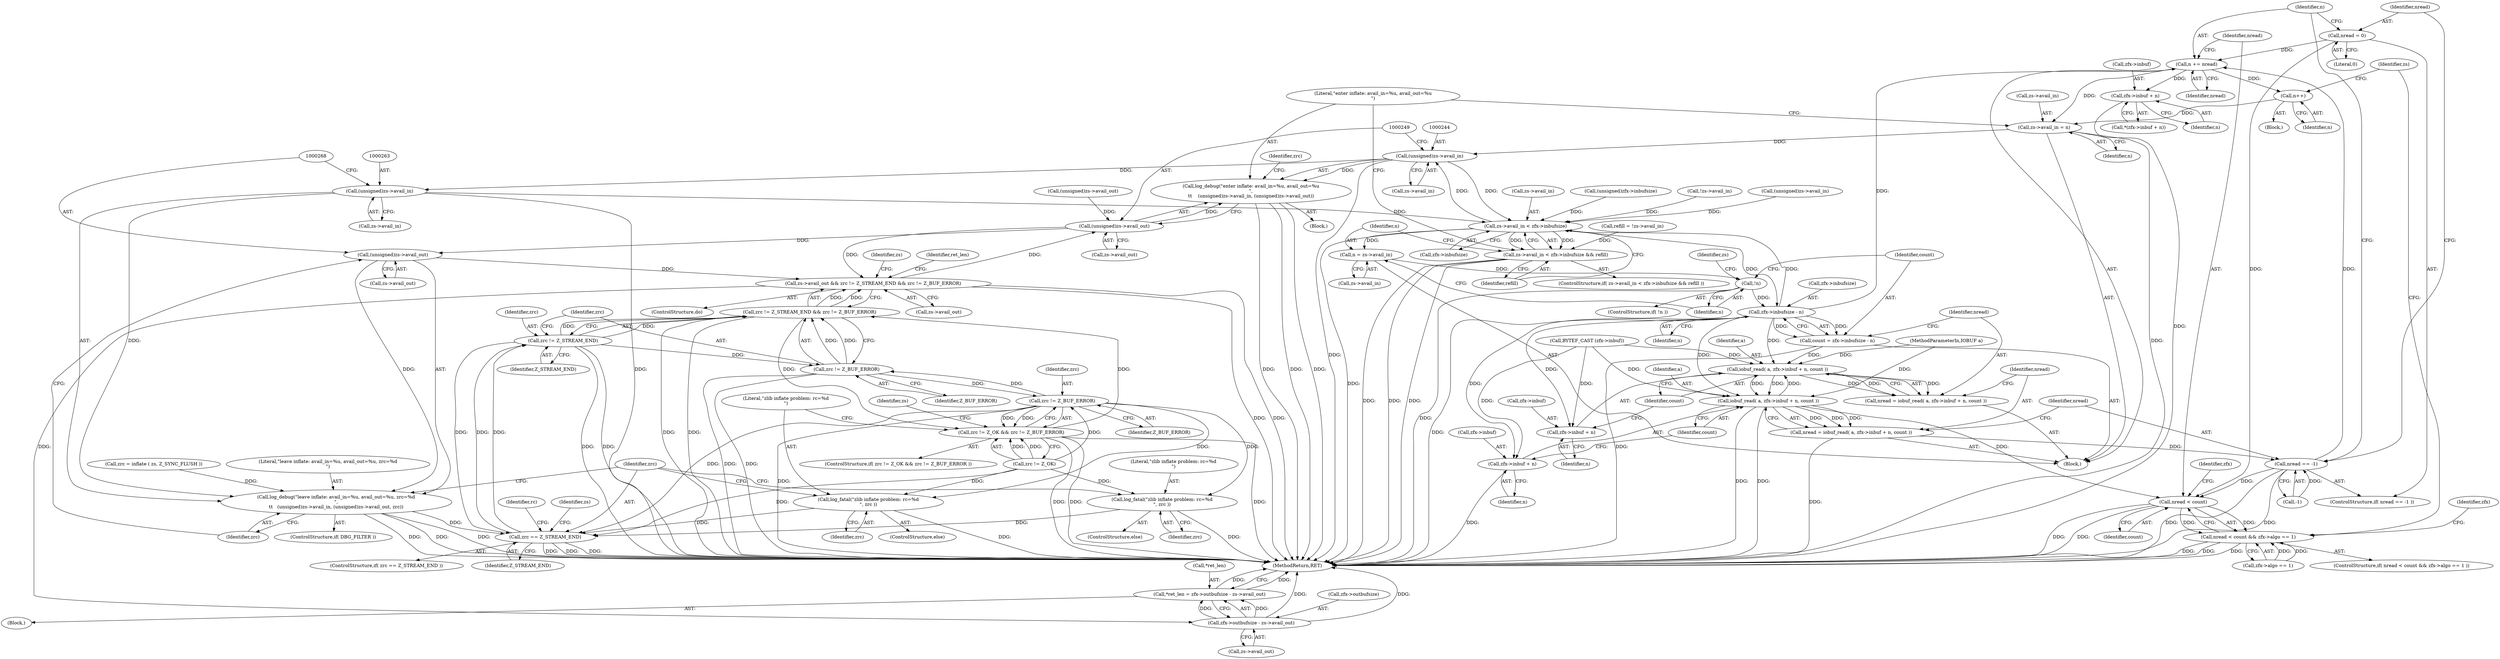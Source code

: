 digraph "0_gnupg_014b2103fcb12f261135e3954f26e9e07b39e342@API" {
"1000204" [label="(Call,nread = 0)"];
"1000207" [label="(Call,n += nread)"];
"1000223" [label="(Call,zfx->inbuf + n)"];
"1000234" [label="(Call,n++)"];
"1000236" [label="(Call,zs->avail_in = n)"];
"1000243" [label="(Call,(unsigned)zs->avail_in)"];
"1000147" [label="(Call,zs->avail_in < zfx->inbufsize)"];
"1000146" [label="(Call,zs->avail_in < zfx->inbufsize && refill)"];
"1000156" [label="(Call,n = zs->avail_in)"];
"1000162" [label="(Call,!n)"];
"1000174" [label="(Call,zfx->inbufsize - n)"];
"1000172" [label="(Call,count = zfx->inbufsize - n)"];
"1000181" [label="(Call,iobuf_read( a, zfx->inbuf + n, count ))"];
"1000179" [label="(Call,nread = iobuf_read( a, zfx->inbuf + n, count ))"];
"1000191" [label="(Call,iobuf_read( a, zfx->inbuf + n, count ))"];
"1000189" [label="(Call,nread = iobuf_read( a, zfx->inbuf + n, count ))"];
"1000200" [label="(Call,nread == -1)"];
"1000212" [label="(Call,nread < count)"];
"1000211" [label="(Call,nread < count && zfx->algo == 1)"];
"1000183" [label="(Call,zfx->inbuf + n)"];
"1000193" [label="(Call,zfx->inbuf + n)"];
"1000241" [label="(Call,log_debug(\"enter inflate: avail_in=%u, avail_out=%u\n\",\n\t\t    (unsigned)zs->avail_in, (unsigned)zs->avail_out))"];
"1000262" [label="(Call,(unsigned)zs->avail_in)"];
"1000260" [label="(Call,log_debug(\"leave inflate: avail_in=%u, avail_out=%u, zrc=%d\n\",\n\t\t   (unsigned)zs->avail_in, (unsigned)zs->avail_out, zrc))"];
"1000301" [label="(Call,zrc == Z_STREAM_END)"];
"1000313" [label="(Call,zrc != Z_STREAM_END)"];
"1000312" [label="(Call,zrc != Z_STREAM_END && zrc != Z_BUF_ERROR)"];
"1000275" [label="(Call,zrc != Z_OK && zrc != Z_BUF_ERROR)"];
"1000308" [label="(Call,zs->avail_out && zrc != Z_STREAM_END && zrc != Z_BUF_ERROR)"];
"1000248" [label="(Call,(unsigned)zs->avail_out)"];
"1000267" [label="(Call,(unsigned)zs->avail_out)"];
"1000322" [label="(Call,zfx->outbufsize - zs->avail_out)"];
"1000319" [label="(Call,*ret_len = zfx->outbufsize - zs->avail_out)"];
"1000316" [label="(Call,zrc != Z_BUF_ERROR)"];
"1000279" [label="(Call,zrc != Z_BUF_ERROR)"];
"1000293" [label="(Call,log_fatal(\"zlib inflate problem: rc=%d\n\", zrc ))"];
"1000297" [label="(Call,log_fatal(\"zlib inflate problem: rc=%d\n\", zrc ))"];
"1000157" [label="(Identifier,n)"];
"1000298" [label="(Literal,\"zlib inflate problem: rc=%d\n\")"];
"1000148" [label="(Call,zs->avail_in)"];
"1000179" [label="(Call,nread = iobuf_read( a, zfx->inbuf + n, count ))"];
"1000227" [label="(Identifier,n)"];
"1000303" [label="(Identifier,Z_STREAM_END)"];
"1000317" [label="(Identifier,zrc)"];
"1000133" [label="(Call,(unsigned)zs->avail_out)"];
"1000193" [label="(Call,zfx->inbuf + n)"];
"1000174" [label="(Call,zfx->inbufsize - n)"];
"1000309" [label="(Call,zs->avail_out)"];
"1000272" [label="(Identifier,zrc)"];
"1000322" [label="(Call,zfx->outbufsize - zs->avail_out)"];
"1000275" [label="(Call,zrc != Z_OK && zrc != Z_BUF_ERROR)"];
"1000235" [label="(Identifier,n)"];
"1000209" [label="(Identifier,nread)"];
"1000320" [label="(Call,*ret_len)"];
"1000147" [label="(Call,zs->avail_in < zfx->inbufsize)"];
"1000194" [label="(Call,zfx->inbuf)"];
"1000208" [label="(Identifier,n)"];
"1000118" [label="(Call,refill = !zs->avail_in)"];
"1000173" [label="(Identifier,count)"];
"1000108" [label="(Block,)"];
"1000182" [label="(Identifier,a)"];
"1000190" [label="(Identifier,nread)"];
"1000223" [label="(Call,zfx->inbuf + n)"];
"1000162" [label="(Call,!n)"];
"1000138" [label="(Call,(unsigned)zfx->inbufsize)"];
"1000294" [label="(Literal,\"zlib inflate problem: rc=%d\n\")"];
"1000321" [label="(Identifier,ret_len)"];
"1000217" [label="(Identifier,zfx)"];
"1000260" [label="(Call,log_debug(\"leave inflate: avail_in=%u, avail_out=%u, zrc=%d\n\",\n\t\t   (unsigned)zs->avail_in, (unsigned)zs->avail_out, zrc))"];
"1000315" [label="(Identifier,Z_STREAM_END)"];
"1000285" [label="(Identifier,zs)"];
"1000245" [label="(Call,zs->avail_in)"];
"1000204" [label="(Call,nread = 0)"];
"1000262" [label="(Call,(unsigned)zs->avail_in)"];
"1000161" [label="(ControlStructure,if( !n ))"];
"1000215" [label="(Call,zfx->algo == 1)"];
"1000181" [label="(Call,iobuf_read( a, zfx->inbuf + n, count ))"];
"1000212" [label="(Call,nread < count)"];
"1000191" [label="(Call,iobuf_read( a, zfx->inbuf + n, count ))"];
"1000225" [label="(Identifier,zfx)"];
"1000261" [label="(Literal,\"leave inflate: avail_in=%u, avail_out=%u, zrc=%d\n\")"];
"1000281" [label="(Identifier,Z_BUF_ERROR)"];
"1000295" [label="(Identifier,zrc)"];
"1000296" [label="(ControlStructure,else)"];
"1000318" [label="(Identifier,Z_BUF_ERROR)"];
"1000237" [label="(Call,zs->avail_in)"];
"1000156" [label="(Call,n = zs->avail_in)"];
"1000192" [label="(Identifier,a)"];
"1000205" [label="(Identifier,nread)"];
"1000264" [label="(Call,zs->avail_in)"];
"1000236" [label="(Call,zs->avail_in = n)"];
"1000158" [label="(Call,zs->avail_in)"];
"1000242" [label="(Literal,\"enter inflate: avail_in=%u, avail_out=%u\n\")"];
"1000202" [label="(Call,-1)"];
"1000155" [label="(Block,)"];
"1000149" [label="(Identifier,zs)"];
"1000210" [label="(ControlStructure,if( nread < count && zfx->algo == 1 ))"];
"1000154" [label="(Identifier,refill)"];
"1000258" [label="(ControlStructure,if( DBG_FILTER ))"];
"1000180" [label="(Identifier,nread)"];
"1000201" [label="(Identifier,nread)"];
"1000143" [label="(ControlStructure,do)"];
"1000146" [label="(Call,zs->avail_in < zfx->inbufsize && refill)"];
"1000151" [label="(Call,zfx->inbufsize)"];
"1000214" [label="(Identifier,count)"];
"1000312" [label="(Call,zrc != Z_STREAM_END && zrc != Z_BUF_ERROR)"];
"1000316" [label="(Call,zrc != Z_BUF_ERROR)"];
"1000240" [label="(Identifier,n)"];
"1000243" [label="(Call,(unsigned)zs->avail_in)"];
"1000314" [label="(Identifier,zrc)"];
"1000120" [label="(Call,!zs->avail_in)"];
"1000248" [label="(Call,(unsigned)zs->avail_out)"];
"1000297" [label="(Call,log_fatal(\"zlib inflate problem: rc=%d\n\", zrc ))"];
"1000326" [label="(Call,zs->avail_out)"];
"1000189" [label="(Call,nread = iobuf_read( a, zfx->inbuf + n, count ))"];
"1000305" [label="(Identifier,rc)"];
"1000198" [label="(Identifier,count)"];
"1000163" [label="(Identifier,n)"];
"1000301" [label="(Call,zrc == Z_STREAM_END)"];
"1000302" [label="(Identifier,zrc)"];
"1000238" [label="(Identifier,zs)"];
"1000280" [label="(Identifier,zrc)"];
"1000183" [label="(Call,zfx->inbuf + n)"];
"1000267" [label="(Call,(unsigned)zs->avail_out)"];
"1000300" [label="(ControlStructure,if( zrc == Z_STREAM_END ))"];
"1000299" [label="(Identifier,zrc)"];
"1000323" [label="(Call,zfx->outbufsize)"];
"1000128" [label="(Call,(unsigned)zs->avail_in)"];
"1000211" [label="(Call,nread < count && zfx->algo == 1)"];
"1000206" [label="(Literal,0)"];
"1000106" [label="(MethodParameterIn,IOBUF a)"];
"1000241" [label="(Call,log_debug(\"enter inflate: avail_in=%u, avail_out=%u\n\",\n\t\t    (unsigned)zs->avail_in, (unsigned)zs->avail_out))"];
"1000166" [label="(Identifier,zs)"];
"1000292" [label="(ControlStructure,else)"];
"1000184" [label="(Call,zfx->inbuf)"];
"1000213" [label="(Identifier,nread)"];
"1000329" [label="(MethodReturn,RET)"];
"1000224" [label="(Call,zfx->inbuf)"];
"1000172" [label="(Call,count = zfx->inbufsize - n)"];
"1000279" [label="(Call,zrc != Z_BUF_ERROR)"];
"1000274" [label="(ControlStructure,if( zrc != Z_OK && zrc != Z_BUF_ERROR ))"];
"1000145" [label="(ControlStructure,if( zs->avail_in < zfx->inbufsize && refill ))"];
"1000178" [label="(Identifier,n)"];
"1000199" [label="(ControlStructure,if( nread == -1 ))"];
"1000144" [label="(Block,)"];
"1000188" [label="(Identifier,count)"];
"1000234" [label="(Call,n++)"];
"1000187" [label="(Identifier,n)"];
"1000276" [label="(Call,zrc != Z_OK)"];
"1000200" [label="(Call,nread == -1)"];
"1000220" [label="(Block,)"];
"1000313" [label="(Call,zrc != Z_STREAM_END)"];
"1000310" [label="(Identifier,zs)"];
"1000207" [label="(Call,n += nread)"];
"1000293" [label="(Call,log_fatal(\"zlib inflate problem: rc=%d\n\", zrc ))"];
"1000175" [label="(Call,zfx->inbufsize)"];
"1000253" [label="(Call,zrc = inflate ( zs, Z_SYNC_FLUSH ))"];
"1000197" [label="(Identifier,n)"];
"1000222" [label="(Call,*(zfx->inbuf + n))"];
"1000168" [label="(Call,BYTEF_CAST (zfx->inbuf))"];
"1000250" [label="(Call,zs->avail_out)"];
"1000269" [label="(Call,zs->avail_out)"];
"1000319" [label="(Call,*ret_len = zfx->outbufsize - zs->avail_out)"];
"1000254" [label="(Identifier,zrc)"];
"1000308" [label="(Call,zs->avail_out && zrc != Z_STREAM_END && zrc != Z_BUF_ERROR)"];
"1000204" -> "1000199"  [label="AST: "];
"1000204" -> "1000206"  [label="CFG: "];
"1000205" -> "1000204"  [label="AST: "];
"1000206" -> "1000204"  [label="AST: "];
"1000208" -> "1000204"  [label="CFG: "];
"1000204" -> "1000207"  [label="DDG: "];
"1000204" -> "1000212"  [label="DDG: "];
"1000207" -> "1000155"  [label="AST: "];
"1000207" -> "1000209"  [label="CFG: "];
"1000208" -> "1000207"  [label="AST: "];
"1000209" -> "1000207"  [label="AST: "];
"1000213" -> "1000207"  [label="CFG: "];
"1000200" -> "1000207"  [label="DDG: "];
"1000174" -> "1000207"  [label="DDG: "];
"1000207" -> "1000223"  [label="DDG: "];
"1000207" -> "1000234"  [label="DDG: "];
"1000207" -> "1000236"  [label="DDG: "];
"1000223" -> "1000222"  [label="AST: "];
"1000223" -> "1000227"  [label="CFG: "];
"1000224" -> "1000223"  [label="AST: "];
"1000227" -> "1000223"  [label="AST: "];
"1000222" -> "1000223"  [label="CFG: "];
"1000223" -> "1000329"  [label="DDG: "];
"1000234" -> "1000220"  [label="AST: "];
"1000234" -> "1000235"  [label="CFG: "];
"1000235" -> "1000234"  [label="AST: "];
"1000238" -> "1000234"  [label="CFG: "];
"1000234" -> "1000236"  [label="DDG: "];
"1000236" -> "1000155"  [label="AST: "];
"1000236" -> "1000240"  [label="CFG: "];
"1000237" -> "1000236"  [label="AST: "];
"1000240" -> "1000236"  [label="AST: "];
"1000242" -> "1000236"  [label="CFG: "];
"1000236" -> "1000329"  [label="DDG: "];
"1000236" -> "1000243"  [label="DDG: "];
"1000243" -> "1000241"  [label="AST: "];
"1000243" -> "1000245"  [label="CFG: "];
"1000244" -> "1000243"  [label="AST: "];
"1000245" -> "1000243"  [label="AST: "];
"1000249" -> "1000243"  [label="CFG: "];
"1000243" -> "1000329"  [label="DDG: "];
"1000243" -> "1000147"  [label="DDG: "];
"1000243" -> "1000241"  [label="DDG: "];
"1000147" -> "1000243"  [label="DDG: "];
"1000243" -> "1000262"  [label="DDG: "];
"1000147" -> "1000146"  [label="AST: "];
"1000147" -> "1000151"  [label="CFG: "];
"1000148" -> "1000147"  [label="AST: "];
"1000151" -> "1000147"  [label="AST: "];
"1000154" -> "1000147"  [label="CFG: "];
"1000146" -> "1000147"  [label="CFG: "];
"1000147" -> "1000329"  [label="DDG: "];
"1000147" -> "1000146"  [label="DDG: "];
"1000147" -> "1000146"  [label="DDG: "];
"1000128" -> "1000147"  [label="DDG: "];
"1000262" -> "1000147"  [label="DDG: "];
"1000120" -> "1000147"  [label="DDG: "];
"1000138" -> "1000147"  [label="DDG: "];
"1000174" -> "1000147"  [label="DDG: "];
"1000147" -> "1000156"  [label="DDG: "];
"1000147" -> "1000174"  [label="DDG: "];
"1000146" -> "1000145"  [label="AST: "];
"1000146" -> "1000154"  [label="CFG: "];
"1000154" -> "1000146"  [label="AST: "];
"1000157" -> "1000146"  [label="CFG: "];
"1000242" -> "1000146"  [label="CFG: "];
"1000146" -> "1000329"  [label="DDG: "];
"1000146" -> "1000329"  [label="DDG: "];
"1000146" -> "1000329"  [label="DDG: "];
"1000118" -> "1000146"  [label="DDG: "];
"1000156" -> "1000155"  [label="AST: "];
"1000156" -> "1000158"  [label="CFG: "];
"1000157" -> "1000156"  [label="AST: "];
"1000158" -> "1000156"  [label="AST: "];
"1000163" -> "1000156"  [label="CFG: "];
"1000156" -> "1000162"  [label="DDG: "];
"1000162" -> "1000161"  [label="AST: "];
"1000162" -> "1000163"  [label="CFG: "];
"1000163" -> "1000162"  [label="AST: "];
"1000166" -> "1000162"  [label="CFG: "];
"1000173" -> "1000162"  [label="CFG: "];
"1000162" -> "1000329"  [label="DDG: "];
"1000162" -> "1000174"  [label="DDG: "];
"1000174" -> "1000172"  [label="AST: "];
"1000174" -> "1000178"  [label="CFG: "];
"1000175" -> "1000174"  [label="AST: "];
"1000178" -> "1000174"  [label="AST: "];
"1000172" -> "1000174"  [label="CFG: "];
"1000174" -> "1000329"  [label="DDG: "];
"1000174" -> "1000172"  [label="DDG: "];
"1000174" -> "1000172"  [label="DDG: "];
"1000174" -> "1000181"  [label="DDG: "];
"1000174" -> "1000183"  [label="DDG: "];
"1000174" -> "1000191"  [label="DDG: "];
"1000174" -> "1000193"  [label="DDG: "];
"1000172" -> "1000155"  [label="AST: "];
"1000173" -> "1000172"  [label="AST: "];
"1000180" -> "1000172"  [label="CFG: "];
"1000172" -> "1000329"  [label="DDG: "];
"1000172" -> "1000181"  [label="DDG: "];
"1000181" -> "1000179"  [label="AST: "];
"1000181" -> "1000188"  [label="CFG: "];
"1000182" -> "1000181"  [label="AST: "];
"1000183" -> "1000181"  [label="AST: "];
"1000188" -> "1000181"  [label="AST: "];
"1000179" -> "1000181"  [label="CFG: "];
"1000181" -> "1000179"  [label="DDG: "];
"1000181" -> "1000179"  [label="DDG: "];
"1000181" -> "1000179"  [label="DDG: "];
"1000191" -> "1000181"  [label="DDG: "];
"1000106" -> "1000181"  [label="DDG: "];
"1000168" -> "1000181"  [label="DDG: "];
"1000181" -> "1000191"  [label="DDG: "];
"1000181" -> "1000191"  [label="DDG: "];
"1000179" -> "1000155"  [label="AST: "];
"1000180" -> "1000179"  [label="AST: "];
"1000190" -> "1000179"  [label="CFG: "];
"1000191" -> "1000189"  [label="AST: "];
"1000191" -> "1000198"  [label="CFG: "];
"1000192" -> "1000191"  [label="AST: "];
"1000193" -> "1000191"  [label="AST: "];
"1000198" -> "1000191"  [label="AST: "];
"1000189" -> "1000191"  [label="CFG: "];
"1000191" -> "1000329"  [label="DDG: "];
"1000191" -> "1000329"  [label="DDG: "];
"1000191" -> "1000189"  [label="DDG: "];
"1000191" -> "1000189"  [label="DDG: "];
"1000191" -> "1000189"  [label="DDG: "];
"1000106" -> "1000191"  [label="DDG: "];
"1000168" -> "1000191"  [label="DDG: "];
"1000191" -> "1000212"  [label="DDG: "];
"1000189" -> "1000155"  [label="AST: "];
"1000190" -> "1000189"  [label="AST: "];
"1000201" -> "1000189"  [label="CFG: "];
"1000189" -> "1000329"  [label="DDG: "];
"1000189" -> "1000200"  [label="DDG: "];
"1000200" -> "1000199"  [label="AST: "];
"1000200" -> "1000202"  [label="CFG: "];
"1000201" -> "1000200"  [label="AST: "];
"1000202" -> "1000200"  [label="AST: "];
"1000205" -> "1000200"  [label="CFG: "];
"1000208" -> "1000200"  [label="CFG: "];
"1000200" -> "1000329"  [label="DDG: "];
"1000200" -> "1000329"  [label="DDG: "];
"1000202" -> "1000200"  [label="DDG: "];
"1000200" -> "1000212"  [label="DDG: "];
"1000212" -> "1000211"  [label="AST: "];
"1000212" -> "1000214"  [label="CFG: "];
"1000213" -> "1000212"  [label="AST: "];
"1000214" -> "1000212"  [label="AST: "];
"1000217" -> "1000212"  [label="CFG: "];
"1000211" -> "1000212"  [label="CFG: "];
"1000212" -> "1000329"  [label="DDG: "];
"1000212" -> "1000329"  [label="DDG: "];
"1000212" -> "1000211"  [label="DDG: "];
"1000212" -> "1000211"  [label="DDG: "];
"1000211" -> "1000210"  [label="AST: "];
"1000211" -> "1000215"  [label="CFG: "];
"1000215" -> "1000211"  [label="AST: "];
"1000225" -> "1000211"  [label="CFG: "];
"1000238" -> "1000211"  [label="CFG: "];
"1000211" -> "1000329"  [label="DDG: "];
"1000211" -> "1000329"  [label="DDG: "];
"1000211" -> "1000329"  [label="DDG: "];
"1000215" -> "1000211"  [label="DDG: "];
"1000215" -> "1000211"  [label="DDG: "];
"1000183" -> "1000187"  [label="CFG: "];
"1000184" -> "1000183"  [label="AST: "];
"1000187" -> "1000183"  [label="AST: "];
"1000188" -> "1000183"  [label="CFG: "];
"1000168" -> "1000183"  [label="DDG: "];
"1000193" -> "1000197"  [label="CFG: "];
"1000194" -> "1000193"  [label="AST: "];
"1000197" -> "1000193"  [label="AST: "];
"1000198" -> "1000193"  [label="CFG: "];
"1000193" -> "1000329"  [label="DDG: "];
"1000168" -> "1000193"  [label="DDG: "];
"1000241" -> "1000144"  [label="AST: "];
"1000241" -> "1000248"  [label="CFG: "];
"1000242" -> "1000241"  [label="AST: "];
"1000248" -> "1000241"  [label="AST: "];
"1000254" -> "1000241"  [label="CFG: "];
"1000241" -> "1000329"  [label="DDG: "];
"1000241" -> "1000329"  [label="DDG: "];
"1000241" -> "1000329"  [label="DDG: "];
"1000248" -> "1000241"  [label="DDG: "];
"1000262" -> "1000260"  [label="AST: "];
"1000262" -> "1000264"  [label="CFG: "];
"1000263" -> "1000262"  [label="AST: "];
"1000264" -> "1000262"  [label="AST: "];
"1000268" -> "1000262"  [label="CFG: "];
"1000262" -> "1000329"  [label="DDG: "];
"1000262" -> "1000260"  [label="DDG: "];
"1000260" -> "1000258"  [label="AST: "];
"1000260" -> "1000272"  [label="CFG: "];
"1000261" -> "1000260"  [label="AST: "];
"1000267" -> "1000260"  [label="AST: "];
"1000272" -> "1000260"  [label="AST: "];
"1000302" -> "1000260"  [label="CFG: "];
"1000260" -> "1000329"  [label="DDG: "];
"1000260" -> "1000329"  [label="DDG: "];
"1000260" -> "1000329"  [label="DDG: "];
"1000267" -> "1000260"  [label="DDG: "];
"1000253" -> "1000260"  [label="DDG: "];
"1000260" -> "1000301"  [label="DDG: "];
"1000301" -> "1000300"  [label="AST: "];
"1000301" -> "1000303"  [label="CFG: "];
"1000302" -> "1000301"  [label="AST: "];
"1000303" -> "1000301"  [label="AST: "];
"1000310" -> "1000301"  [label="CFG: "];
"1000305" -> "1000301"  [label="CFG: "];
"1000301" -> "1000329"  [label="DDG: "];
"1000301" -> "1000329"  [label="DDG: "];
"1000301" -> "1000329"  [label="DDG: "];
"1000279" -> "1000301"  [label="DDG: "];
"1000297" -> "1000301"  [label="DDG: "];
"1000293" -> "1000301"  [label="DDG: "];
"1000276" -> "1000301"  [label="DDG: "];
"1000313" -> "1000301"  [label="DDG: "];
"1000301" -> "1000313"  [label="DDG: "];
"1000301" -> "1000313"  [label="DDG: "];
"1000313" -> "1000312"  [label="AST: "];
"1000313" -> "1000315"  [label="CFG: "];
"1000314" -> "1000313"  [label="AST: "];
"1000315" -> "1000313"  [label="AST: "];
"1000317" -> "1000313"  [label="CFG: "];
"1000312" -> "1000313"  [label="CFG: "];
"1000313" -> "1000329"  [label="DDG: "];
"1000313" -> "1000329"  [label="DDG: "];
"1000313" -> "1000312"  [label="DDG: "];
"1000313" -> "1000312"  [label="DDG: "];
"1000313" -> "1000316"  [label="DDG: "];
"1000312" -> "1000308"  [label="AST: "];
"1000312" -> "1000316"  [label="CFG: "];
"1000316" -> "1000312"  [label="AST: "];
"1000308" -> "1000312"  [label="CFG: "];
"1000312" -> "1000329"  [label="DDG: "];
"1000312" -> "1000329"  [label="DDG: "];
"1000312" -> "1000275"  [label="DDG: "];
"1000312" -> "1000308"  [label="DDG: "];
"1000312" -> "1000308"  [label="DDG: "];
"1000275" -> "1000312"  [label="DDG: "];
"1000316" -> "1000312"  [label="DDG: "];
"1000316" -> "1000312"  [label="DDG: "];
"1000275" -> "1000274"  [label="AST: "];
"1000275" -> "1000276"  [label="CFG: "];
"1000275" -> "1000279"  [label="CFG: "];
"1000276" -> "1000275"  [label="AST: "];
"1000279" -> "1000275"  [label="AST: "];
"1000285" -> "1000275"  [label="CFG: "];
"1000298" -> "1000275"  [label="CFG: "];
"1000275" -> "1000329"  [label="DDG: "];
"1000275" -> "1000329"  [label="DDG: "];
"1000275" -> "1000329"  [label="DDG: "];
"1000276" -> "1000275"  [label="DDG: "];
"1000276" -> "1000275"  [label="DDG: "];
"1000279" -> "1000275"  [label="DDG: "];
"1000279" -> "1000275"  [label="DDG: "];
"1000308" -> "1000143"  [label="AST: "];
"1000308" -> "1000309"  [label="CFG: "];
"1000309" -> "1000308"  [label="AST: "];
"1000149" -> "1000308"  [label="CFG: "];
"1000321" -> "1000308"  [label="CFG: "];
"1000308" -> "1000329"  [label="DDG: "];
"1000308" -> "1000329"  [label="DDG: "];
"1000308" -> "1000248"  [label="DDG: "];
"1000267" -> "1000308"  [label="DDG: "];
"1000248" -> "1000308"  [label="DDG: "];
"1000308" -> "1000322"  [label="DDG: "];
"1000248" -> "1000250"  [label="CFG: "];
"1000249" -> "1000248"  [label="AST: "];
"1000250" -> "1000248"  [label="AST: "];
"1000133" -> "1000248"  [label="DDG: "];
"1000248" -> "1000267"  [label="DDG: "];
"1000267" -> "1000269"  [label="CFG: "];
"1000268" -> "1000267"  [label="AST: "];
"1000269" -> "1000267"  [label="AST: "];
"1000272" -> "1000267"  [label="CFG: "];
"1000322" -> "1000319"  [label="AST: "];
"1000322" -> "1000326"  [label="CFG: "];
"1000323" -> "1000322"  [label="AST: "];
"1000326" -> "1000322"  [label="AST: "];
"1000319" -> "1000322"  [label="CFG: "];
"1000322" -> "1000329"  [label="DDG: "];
"1000322" -> "1000329"  [label="DDG: "];
"1000322" -> "1000319"  [label="DDG: "];
"1000322" -> "1000319"  [label="DDG: "];
"1000319" -> "1000108"  [label="AST: "];
"1000320" -> "1000319"  [label="AST: "];
"1000329" -> "1000319"  [label="CFG: "];
"1000319" -> "1000329"  [label="DDG: "];
"1000319" -> "1000329"  [label="DDG: "];
"1000316" -> "1000318"  [label="CFG: "];
"1000317" -> "1000316"  [label="AST: "];
"1000318" -> "1000316"  [label="AST: "];
"1000316" -> "1000329"  [label="DDG: "];
"1000316" -> "1000329"  [label="DDG: "];
"1000316" -> "1000279"  [label="DDG: "];
"1000279" -> "1000316"  [label="DDG: "];
"1000279" -> "1000281"  [label="CFG: "];
"1000280" -> "1000279"  [label="AST: "];
"1000281" -> "1000279"  [label="AST: "];
"1000279" -> "1000329"  [label="DDG: "];
"1000276" -> "1000279"  [label="DDG: "];
"1000279" -> "1000293"  [label="DDG: "];
"1000279" -> "1000297"  [label="DDG: "];
"1000293" -> "1000292"  [label="AST: "];
"1000293" -> "1000295"  [label="CFG: "];
"1000294" -> "1000293"  [label="AST: "];
"1000295" -> "1000293"  [label="AST: "];
"1000302" -> "1000293"  [label="CFG: "];
"1000293" -> "1000329"  [label="DDG: "];
"1000276" -> "1000293"  [label="DDG: "];
"1000297" -> "1000296"  [label="AST: "];
"1000297" -> "1000299"  [label="CFG: "];
"1000298" -> "1000297"  [label="AST: "];
"1000299" -> "1000297"  [label="AST: "];
"1000302" -> "1000297"  [label="CFG: "];
"1000297" -> "1000329"  [label="DDG: "];
"1000276" -> "1000297"  [label="DDG: "];
}
